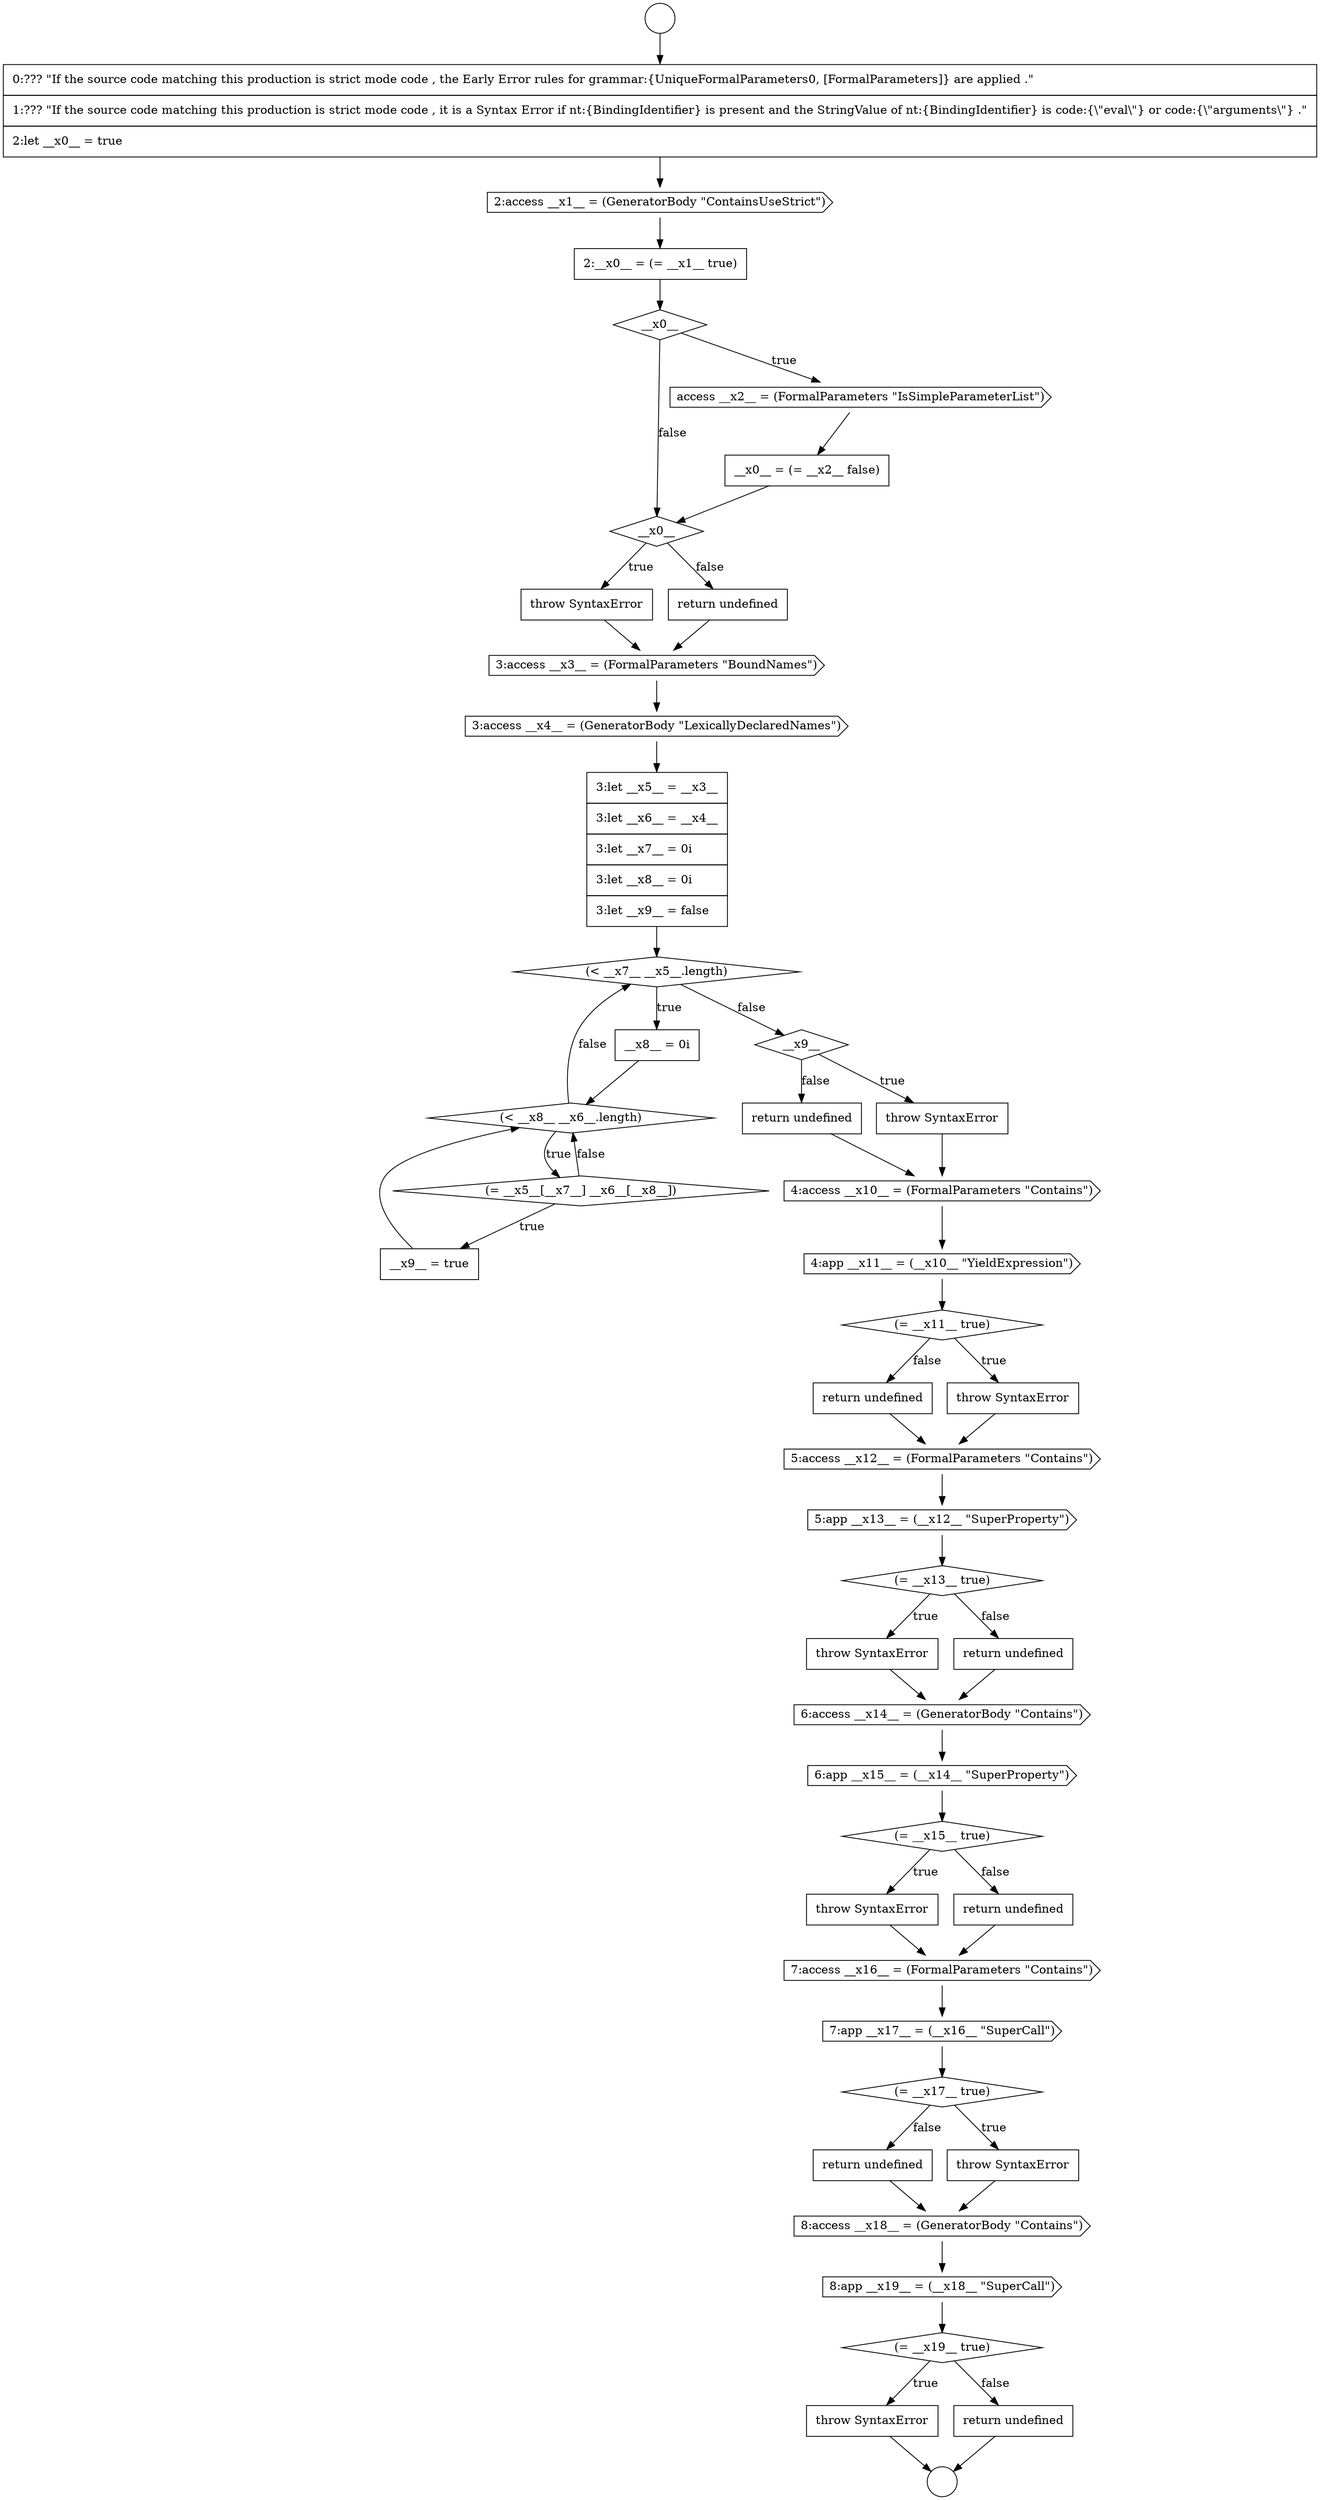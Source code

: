 digraph {
  node19069 [shape=cds, label=<<font color="black">3:access __x3__ = (FormalParameters &quot;BoundNames&quot;)</font>> color="black" fillcolor="white" style=filled]
  node19102 [shape=diamond, label=<<font color="black">(= __x19__ true)</font>> color="black" fillcolor="white" style=filled]
  node19099 [shape=none, margin=0, label=<<font color="black">
    <table border="0" cellborder="1" cellspacing="0" cellpadding="10">
      <tr><td align="left">return undefined</td></tr>
    </table>
  </font>> color="black" fillcolor="white" style=filled]
  node19093 [shape=none, margin=0, label=<<font color="black">
    <table border="0" cellborder="1" cellspacing="0" cellpadding="10">
      <tr><td align="left">throw SyntaxError</td></tr>
    </table>
  </font>> color="black" fillcolor="white" style=filled]
  node19080 [shape=cds, label=<<font color="black">4:access __x10__ = (FormalParameters &quot;Contains&quot;)</font>> color="black" fillcolor="white" style=filled]
  node19092 [shape=diamond, label=<<font color="black">(= __x15__ true)</font>> color="black" fillcolor="white" style=filled]
  node19073 [shape=none, margin=0, label=<<font color="black">
    <table border="0" cellborder="1" cellspacing="0" cellpadding="10">
      <tr><td align="left">__x8__ = 0i</td></tr>
    </table>
  </font>> color="black" fillcolor="white" style=filled]
  node19079 [shape=none, margin=0, label=<<font color="black">
    <table border="0" cellborder="1" cellspacing="0" cellpadding="10">
      <tr><td align="left">return undefined</td></tr>
    </table>
  </font>> color="black" fillcolor="white" style=filled]
  node19101 [shape=cds, label=<<font color="black">8:app __x19__ = (__x18__ &quot;SuperCall&quot;)</font>> color="black" fillcolor="white" style=filled]
  node19062 [shape=none, margin=0, label=<<font color="black">
    <table border="0" cellborder="1" cellspacing="0" cellpadding="10">
      <tr><td align="left">2:__x0__ = (= __x1__ true)</td></tr>
    </table>
  </font>> color="black" fillcolor="white" style=filled]
  node19088 [shape=none, margin=0, label=<<font color="black">
    <table border="0" cellborder="1" cellspacing="0" cellpadding="10">
      <tr><td align="left">throw SyntaxError</td></tr>
    </table>
  </font>> color="black" fillcolor="white" style=filled]
  node19081 [shape=cds, label=<<font color="black">4:app __x11__ = (__x10__ &quot;YieldExpression&quot;)</font>> color="black" fillcolor="white" style=filled]
  node19076 [shape=none, margin=0, label=<<font color="black">
    <table border="0" cellborder="1" cellspacing="0" cellpadding="10">
      <tr><td align="left">__x9__ = true</td></tr>
    </table>
  </font>> color="black" fillcolor="white" style=filled]
  node19059 [shape=circle label=" " color="black" fillcolor="white" style=filled]
  node19098 [shape=none, margin=0, label=<<font color="black">
    <table border="0" cellborder="1" cellspacing="0" cellpadding="10">
      <tr><td align="left">throw SyntaxError</td></tr>
    </table>
  </font>> color="black" fillcolor="white" style=filled]
  node19078 [shape=none, margin=0, label=<<font color="black">
    <table border="0" cellborder="1" cellspacing="0" cellpadding="10">
      <tr><td align="left">throw SyntaxError</td></tr>
    </table>
  </font>> color="black" fillcolor="white" style=filled]
  node19063 [shape=diamond, label=<<font color="black">__x0__</font>> color="black" fillcolor="white" style=filled]
  node19091 [shape=cds, label=<<font color="black">6:app __x15__ = (__x14__ &quot;SuperProperty&quot;)</font>> color="black" fillcolor="white" style=filled]
  node19065 [shape=none, margin=0, label=<<font color="black">
    <table border="0" cellborder="1" cellspacing="0" cellpadding="10">
      <tr><td align="left">__x0__ = (= __x2__ false)</td></tr>
    </table>
  </font>> color="black" fillcolor="white" style=filled]
  node19084 [shape=none, margin=0, label=<<font color="black">
    <table border="0" cellborder="1" cellspacing="0" cellpadding="10">
      <tr><td align="left">return undefined</td></tr>
    </table>
  </font>> color="black" fillcolor="white" style=filled]
  node19095 [shape=cds, label=<<font color="black">7:access __x16__ = (FormalParameters &quot;Contains&quot;)</font>> color="black" fillcolor="white" style=filled]
  node19085 [shape=cds, label=<<font color="black">5:access __x12__ = (FormalParameters &quot;Contains&quot;)</font>> color="black" fillcolor="white" style=filled]
  node19082 [shape=diamond, label=<<font color="black">(= __x11__ true)</font>> color="black" fillcolor="white" style=filled]
  node19058 [shape=circle label=" " color="black" fillcolor="white" style=filled]
  node19070 [shape=cds, label=<<font color="black">3:access __x4__ = (GeneratorBody &quot;LexicallyDeclaredNames&quot;)</font>> color="black" fillcolor="white" style=filled]
  node19075 [shape=diamond, label=<<font color="black">(= __x5__[__x7__] __x6__[__x8__])</font>> color="black" fillcolor="white" style=filled]
  node19094 [shape=none, margin=0, label=<<font color="black">
    <table border="0" cellborder="1" cellspacing="0" cellpadding="10">
      <tr><td align="left">return undefined</td></tr>
    </table>
  </font>> color="black" fillcolor="white" style=filled]
  node19066 [shape=diamond, label=<<font color="black">__x0__</font>> color="black" fillcolor="white" style=filled]
  node19090 [shape=cds, label=<<font color="black">6:access __x14__ = (GeneratorBody &quot;Contains&quot;)</font>> color="black" fillcolor="white" style=filled]
  node19086 [shape=cds, label=<<font color="black">5:app __x13__ = (__x12__ &quot;SuperProperty&quot;)</font>> color="black" fillcolor="white" style=filled]
  node19083 [shape=none, margin=0, label=<<font color="black">
    <table border="0" cellborder="1" cellspacing="0" cellpadding="10">
      <tr><td align="left">throw SyntaxError</td></tr>
    </table>
  </font>> color="black" fillcolor="white" style=filled]
  node19071 [shape=none, margin=0, label=<<font color="black">
    <table border="0" cellborder="1" cellspacing="0" cellpadding="10">
      <tr><td align="left">3:let __x5__ = __x3__</td></tr>
      <tr><td align="left">3:let __x6__ = __x4__</td></tr>
      <tr><td align="left">3:let __x7__ = 0i</td></tr>
      <tr><td align="left">3:let __x8__ = 0i</td></tr>
      <tr><td align="left">3:let __x9__ = false</td></tr>
    </table>
  </font>> color="black" fillcolor="white" style=filled]
  node19064 [shape=cds, label=<<font color="black">access __x2__ = (FormalParameters &quot;IsSimpleParameterList&quot;)</font>> color="black" fillcolor="white" style=filled]
  node19103 [shape=none, margin=0, label=<<font color="black">
    <table border="0" cellborder="1" cellspacing="0" cellpadding="10">
      <tr><td align="left">throw SyntaxError</td></tr>
    </table>
  </font>> color="black" fillcolor="white" style=filled]
  node19089 [shape=none, margin=0, label=<<font color="black">
    <table border="0" cellborder="1" cellspacing="0" cellpadding="10">
      <tr><td align="left">return undefined</td></tr>
    </table>
  </font>> color="black" fillcolor="white" style=filled]
  node19067 [shape=none, margin=0, label=<<font color="black">
    <table border="0" cellborder="1" cellspacing="0" cellpadding="10">
      <tr><td align="left">throw SyntaxError</td></tr>
    </table>
  </font>> color="black" fillcolor="white" style=filled]
  node19074 [shape=diamond, label=<<font color="black">(&lt; __x8__ __x6__.length)</font>> color="black" fillcolor="white" style=filled]
  node19061 [shape=cds, label=<<font color="black">2:access __x1__ = (GeneratorBody &quot;ContainsUseStrict&quot;)</font>> color="black" fillcolor="white" style=filled]
  node19104 [shape=none, margin=0, label=<<font color="black">
    <table border="0" cellborder="1" cellspacing="0" cellpadding="10">
      <tr><td align="left">return undefined</td></tr>
    </table>
  </font>> color="black" fillcolor="white" style=filled]
  node19060 [shape=none, margin=0, label=<<font color="black">
    <table border="0" cellborder="1" cellspacing="0" cellpadding="10">
      <tr><td align="left">0:??? &quot;If the source code matching this production is strict mode code , the Early Error rules for grammar:{UniqueFormalParameters0, [FormalParameters]} are applied .&quot;</td></tr>
      <tr><td align="left">1:??? &quot;If the source code matching this production is strict mode code , it is a Syntax Error if nt:{BindingIdentifier} is present and the StringValue of nt:{BindingIdentifier} is code:{\&quot;eval\&quot;} or code:{\&quot;arguments\&quot;} .&quot;</td></tr>
      <tr><td align="left">2:let __x0__ = true</td></tr>
    </table>
  </font>> color="black" fillcolor="white" style=filled]
  node19097 [shape=diamond, label=<<font color="black">(= __x17__ true)</font>> color="black" fillcolor="white" style=filled]
  node19087 [shape=diamond, label=<<font color="black">(= __x13__ true)</font>> color="black" fillcolor="white" style=filled]
  node19077 [shape=diamond, label=<<font color="black">__x9__</font>> color="black" fillcolor="white" style=filled]
  node19068 [shape=none, margin=0, label=<<font color="black">
    <table border="0" cellborder="1" cellspacing="0" cellpadding="10">
      <tr><td align="left">return undefined</td></tr>
    </table>
  </font>> color="black" fillcolor="white" style=filled]
  node19096 [shape=cds, label=<<font color="black">7:app __x17__ = (__x16__ &quot;SuperCall&quot;)</font>> color="black" fillcolor="white" style=filled]
  node19072 [shape=diamond, label=<<font color="black">(&lt; __x7__ __x5__.length)</font>> color="black" fillcolor="white" style=filled]
  node19100 [shape=cds, label=<<font color="black">8:access __x18__ = (GeneratorBody &quot;Contains&quot;)</font>> color="black" fillcolor="white" style=filled]
  node19096 -> node19097 [ color="black"]
  node19081 -> node19082 [ color="black"]
  node19098 -> node19100 [ color="black"]
  node19078 -> node19080 [ color="black"]
  node19062 -> node19063 [ color="black"]
  node19071 -> node19072 [ color="black"]
  node19102 -> node19103 [label=<<font color="black">true</font>> color="black"]
  node19102 -> node19104 [label=<<font color="black">false</font>> color="black"]
  node19064 -> node19065 [ color="black"]
  node19077 -> node19078 [label=<<font color="black">true</font>> color="black"]
  node19077 -> node19079 [label=<<font color="black">false</font>> color="black"]
  node19073 -> node19074 [ color="black"]
  node19089 -> node19090 [ color="black"]
  node19060 -> node19061 [ color="black"]
  node19065 -> node19066 [ color="black"]
  node19082 -> node19083 [label=<<font color="black">true</font>> color="black"]
  node19082 -> node19084 [label=<<font color="black">false</font>> color="black"]
  node19086 -> node19087 [ color="black"]
  node19066 -> node19067 [label=<<font color="black">true</font>> color="black"]
  node19066 -> node19068 [label=<<font color="black">false</font>> color="black"]
  node19069 -> node19070 [ color="black"]
  node19090 -> node19091 [ color="black"]
  node19075 -> node19076 [label=<<font color="black">true</font>> color="black"]
  node19075 -> node19074 [label=<<font color="black">false</font>> color="black"]
  node19085 -> node19086 [ color="black"]
  node19067 -> node19069 [ color="black"]
  node19074 -> node19075 [label=<<font color="black">true</font>> color="black"]
  node19074 -> node19072 [label=<<font color="black">false</font>> color="black"]
  node19058 -> node19060 [ color="black"]
  node19068 -> node19069 [ color="black"]
  node19087 -> node19088 [label=<<font color="black">true</font>> color="black"]
  node19087 -> node19089 [label=<<font color="black">false</font>> color="black"]
  node19093 -> node19095 [ color="black"]
  node19092 -> node19093 [label=<<font color="black">true</font>> color="black"]
  node19092 -> node19094 [label=<<font color="black">false</font>> color="black"]
  node19088 -> node19090 [ color="black"]
  node19091 -> node19092 [ color="black"]
  node19095 -> node19096 [ color="black"]
  node19079 -> node19080 [ color="black"]
  node19063 -> node19064 [label=<<font color="black">true</font>> color="black"]
  node19063 -> node19066 [label=<<font color="black">false</font>> color="black"]
  node19080 -> node19081 [ color="black"]
  node19101 -> node19102 [ color="black"]
  node19099 -> node19100 [ color="black"]
  node19076 -> node19074 [ color="black"]
  node19100 -> node19101 [ color="black"]
  node19070 -> node19071 [ color="black"]
  node19103 -> node19059 [ color="black"]
  node19072 -> node19073 [label=<<font color="black">true</font>> color="black"]
  node19072 -> node19077 [label=<<font color="black">false</font>> color="black"]
  node19097 -> node19098 [label=<<font color="black">true</font>> color="black"]
  node19097 -> node19099 [label=<<font color="black">false</font>> color="black"]
  node19083 -> node19085 [ color="black"]
  node19104 -> node19059 [ color="black"]
  node19094 -> node19095 [ color="black"]
  node19084 -> node19085 [ color="black"]
  node19061 -> node19062 [ color="black"]
}
